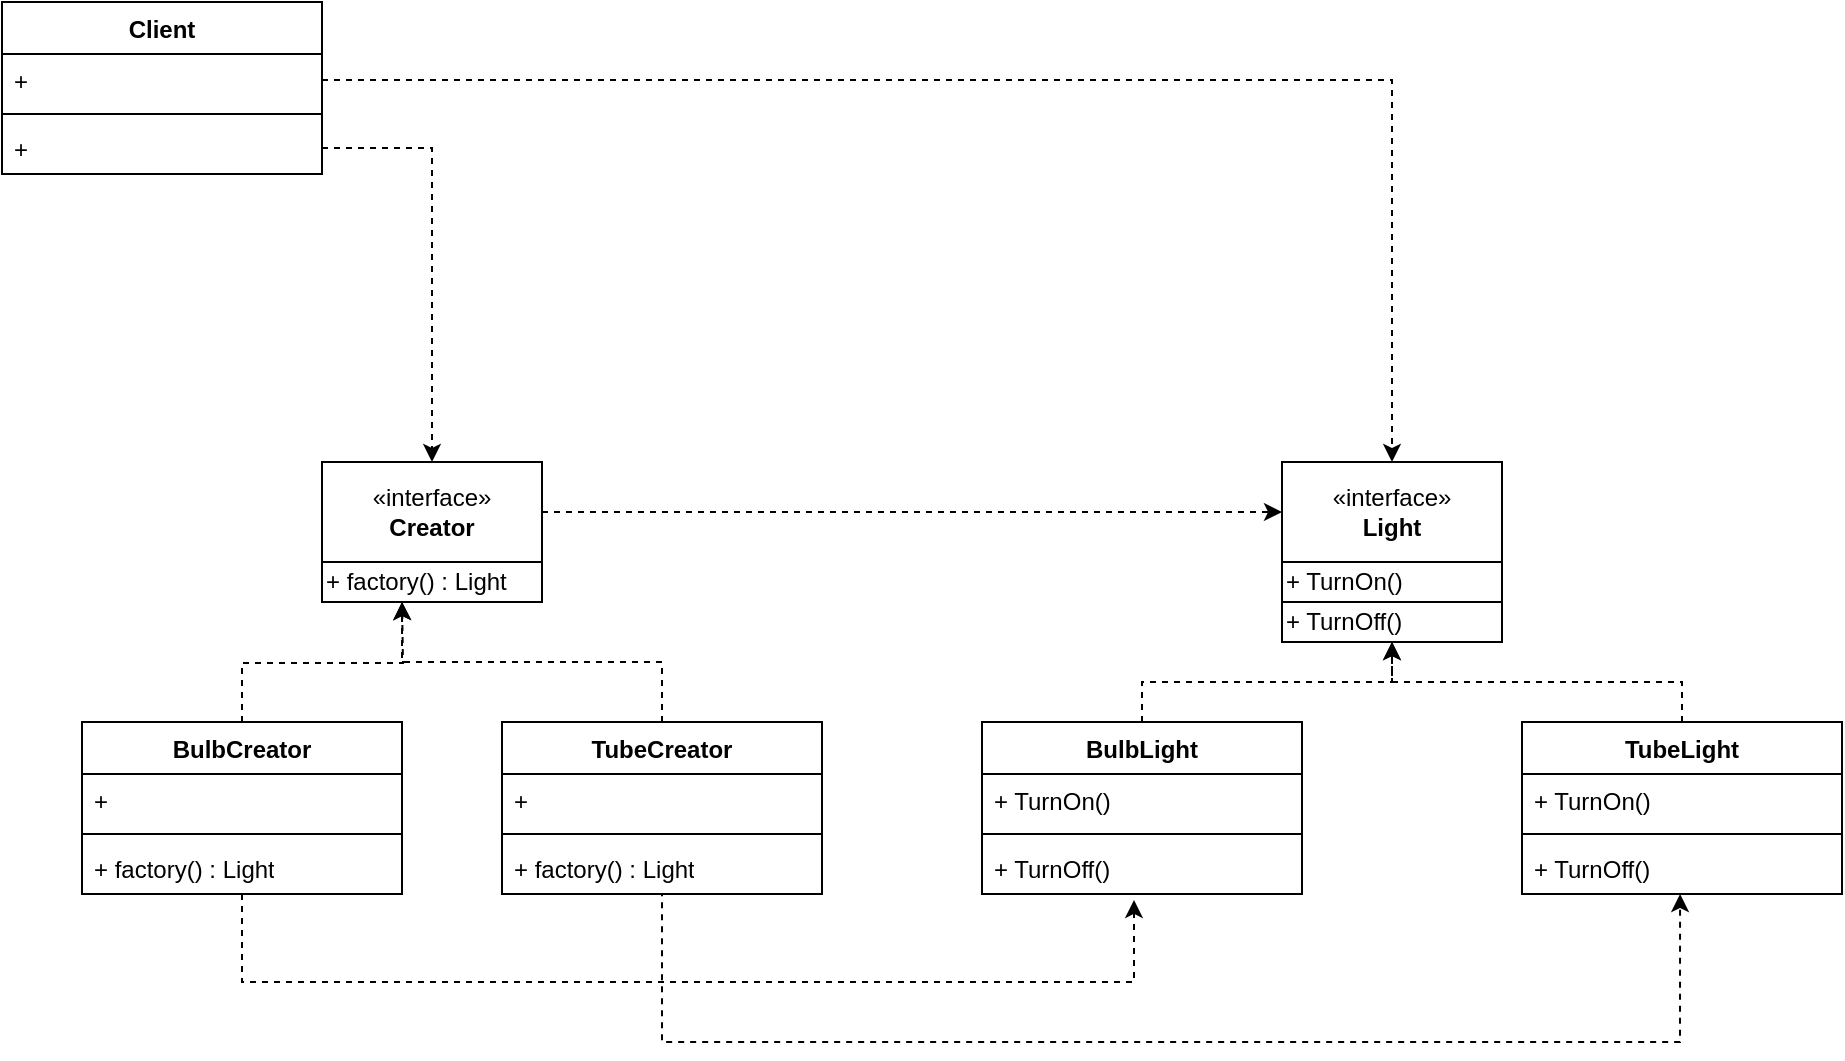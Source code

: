 <mxfile version="24.4.4" type="github">
  <diagram id="C5RBs43oDa-KdzZeNtuy" name="Page-1">
    <mxGraphModel dx="1434" dy="772" grid="1" gridSize="10" guides="1" tooltips="1" connect="1" arrows="1" fold="1" page="1" pageScale="1" pageWidth="827" pageHeight="1169" background="#ffffff" math="0" shadow="0">
      <root>
        <mxCell id="WIyWlLk6GJQsqaUBKTNV-0" />
        <mxCell id="WIyWlLk6GJQsqaUBKTNV-1" parent="WIyWlLk6GJQsqaUBKTNV-0" />
        <mxCell id="ysmbLkRu9PJ4dSDrQ1_o-0" value="Client" style="swimlane;fontStyle=1;align=center;verticalAlign=top;childLayout=stackLayout;horizontal=1;startSize=26;horizontalStack=0;resizeParent=1;resizeParentMax=0;resizeLast=0;collapsible=1;marginBottom=0;whiteSpace=wrap;html=1;" parent="WIyWlLk6GJQsqaUBKTNV-1" vertex="1">
          <mxGeometry x="160" y="80" width="160" height="86" as="geometry" />
        </mxCell>
        <mxCell id="ysmbLkRu9PJ4dSDrQ1_o-1" value="+&amp;nbsp;" style="text;strokeColor=none;fillColor=none;align=left;verticalAlign=top;spacingLeft=4;spacingRight=4;overflow=hidden;rotatable=0;points=[[0,0.5],[1,0.5]];portConstraint=eastwest;whiteSpace=wrap;html=1;" parent="ysmbLkRu9PJ4dSDrQ1_o-0" vertex="1">
          <mxGeometry y="26" width="160" height="26" as="geometry" />
        </mxCell>
        <mxCell id="ysmbLkRu9PJ4dSDrQ1_o-2" value="" style="line;strokeWidth=1;fillColor=none;align=left;verticalAlign=middle;spacingTop=-1;spacingLeft=3;spacingRight=3;rotatable=0;labelPosition=right;points=[];portConstraint=eastwest;strokeColor=inherit;" parent="ysmbLkRu9PJ4dSDrQ1_o-0" vertex="1">
          <mxGeometry y="52" width="160" height="8" as="geometry" />
        </mxCell>
        <mxCell id="ysmbLkRu9PJ4dSDrQ1_o-3" value="+&amp;nbsp;" style="text;strokeColor=none;fillColor=none;align=left;verticalAlign=top;spacingLeft=4;spacingRight=4;overflow=hidden;rotatable=0;points=[[0,0.5],[1,0.5]];portConstraint=eastwest;whiteSpace=wrap;html=1;" parent="ysmbLkRu9PJ4dSDrQ1_o-0" vertex="1">
          <mxGeometry y="60" width="160" height="26" as="geometry" />
        </mxCell>
        <mxCell id="ysmbLkRu9PJ4dSDrQ1_o-9" value="" style="group" parent="WIyWlLk6GJQsqaUBKTNV-1" vertex="1" connectable="0">
          <mxGeometry x="320" y="310" width="110" height="70" as="geometry" />
        </mxCell>
        <object label="«interface»&lt;br&gt;&lt;b&gt;Creator&lt;/b&gt;" a="" id="ysmbLkRu9PJ4dSDrQ1_o-5">
          <mxCell style="html=1;whiteSpace=wrap;" parent="ysmbLkRu9PJ4dSDrQ1_o-9" vertex="1">
            <mxGeometry width="110" height="50" as="geometry" />
          </mxCell>
        </object>
        <mxCell id="ysmbLkRu9PJ4dSDrQ1_o-8" value="+ factory() : Light" style="html=1;whiteSpace=wrap;align=left;" parent="ysmbLkRu9PJ4dSDrQ1_o-9" vertex="1">
          <mxGeometry y="50" width="110" height="20" as="geometry" />
        </mxCell>
        <mxCell id="ysmbLkRu9PJ4dSDrQ1_o-19" style="edgeStyle=orthogonalEdgeStyle;rounded=0;orthogonalLoop=1;jettySize=auto;html=1;exitX=1;exitY=0.5;exitDx=0;exitDy=0;entryX=0.5;entryY=0;entryDx=0;entryDy=0;dashed=1;" parent="WIyWlLk6GJQsqaUBKTNV-1" source="ysmbLkRu9PJ4dSDrQ1_o-1" target="ysmbLkRu9PJ4dSDrQ1_o-13" edge="1">
          <mxGeometry relative="1" as="geometry" />
        </mxCell>
        <mxCell id="ysmbLkRu9PJ4dSDrQ1_o-20" style="edgeStyle=orthogonalEdgeStyle;rounded=0;orthogonalLoop=1;jettySize=auto;html=1;entryX=0.5;entryY=0;entryDx=0;entryDy=0;dashed=1;" parent="WIyWlLk6GJQsqaUBKTNV-1" source="ysmbLkRu9PJ4dSDrQ1_o-3" target="ysmbLkRu9PJ4dSDrQ1_o-5" edge="1">
          <mxGeometry relative="1" as="geometry" />
        </mxCell>
        <mxCell id="ysmbLkRu9PJ4dSDrQ1_o-39" style="edgeStyle=orthogonalEdgeStyle;rounded=0;orthogonalLoop=1;jettySize=auto;html=1;dashed=1;" parent="WIyWlLk6GJQsqaUBKTNV-1" source="ysmbLkRu9PJ4dSDrQ1_o-21" edge="1">
          <mxGeometry relative="1" as="geometry">
            <mxPoint x="360" y="380" as="targetPoint" />
          </mxGeometry>
        </mxCell>
        <mxCell id="ysmbLkRu9PJ4dSDrQ1_o-21" value="BulbCreator" style="swimlane;fontStyle=1;align=center;verticalAlign=top;childLayout=stackLayout;horizontal=1;startSize=26;horizontalStack=0;resizeParent=1;resizeParentMax=0;resizeLast=0;collapsible=1;marginBottom=0;whiteSpace=wrap;html=1;" parent="WIyWlLk6GJQsqaUBKTNV-1" vertex="1">
          <mxGeometry x="200" y="440" width="160" height="86" as="geometry" />
        </mxCell>
        <mxCell id="ysmbLkRu9PJ4dSDrQ1_o-22" value="+" style="text;strokeColor=none;fillColor=none;align=left;verticalAlign=top;spacingLeft=4;spacingRight=4;overflow=hidden;rotatable=0;points=[[0,0.5],[1,0.5]];portConstraint=eastwest;whiteSpace=wrap;html=1;" parent="ysmbLkRu9PJ4dSDrQ1_o-21" vertex="1">
          <mxGeometry y="26" width="160" height="26" as="geometry" />
        </mxCell>
        <mxCell id="ysmbLkRu9PJ4dSDrQ1_o-23" value="" style="line;strokeWidth=1;fillColor=none;align=left;verticalAlign=middle;spacingTop=-1;spacingLeft=3;spacingRight=3;rotatable=0;labelPosition=right;points=[];portConstraint=eastwest;strokeColor=inherit;" parent="ysmbLkRu9PJ4dSDrQ1_o-21" vertex="1">
          <mxGeometry y="52" width="160" height="8" as="geometry" />
        </mxCell>
        <mxCell id="ysmbLkRu9PJ4dSDrQ1_o-24" value="+ factory() : Light" style="text;strokeColor=none;fillColor=none;align=left;verticalAlign=top;spacingLeft=4;spacingRight=4;overflow=hidden;rotatable=0;points=[[0,0.5],[1,0.5]];portConstraint=eastwest;whiteSpace=wrap;html=1;" parent="ysmbLkRu9PJ4dSDrQ1_o-21" vertex="1">
          <mxGeometry y="60" width="160" height="26" as="geometry" />
        </mxCell>
        <mxCell id="ysmbLkRu9PJ4dSDrQ1_o-25" value="" style="group" parent="WIyWlLk6GJQsqaUBKTNV-1" vertex="1" connectable="0">
          <mxGeometry x="800" y="310" width="110" height="90" as="geometry" />
        </mxCell>
        <mxCell id="ysmbLkRu9PJ4dSDrQ1_o-12" value="" style="group" parent="ysmbLkRu9PJ4dSDrQ1_o-25" vertex="1" connectable="0">
          <mxGeometry width="110" height="70" as="geometry" />
        </mxCell>
        <object label="«interface»&lt;br&gt;&lt;b&gt;Light&lt;/b&gt;" a="" id="ysmbLkRu9PJ4dSDrQ1_o-13">
          <mxCell style="html=1;whiteSpace=wrap;" parent="ysmbLkRu9PJ4dSDrQ1_o-12" vertex="1">
            <mxGeometry width="110" height="50" as="geometry" />
          </mxCell>
        </object>
        <mxCell id="ysmbLkRu9PJ4dSDrQ1_o-14" value="+ TurnOn()&amp;nbsp;" style="html=1;whiteSpace=wrap;align=left;" parent="ysmbLkRu9PJ4dSDrQ1_o-12" vertex="1">
          <mxGeometry y="50" width="110" height="20" as="geometry" />
        </mxCell>
        <mxCell id="ysmbLkRu9PJ4dSDrQ1_o-15" value="+ TurnOff()&amp;nbsp;" style="html=1;whiteSpace=wrap;align=left;" parent="ysmbLkRu9PJ4dSDrQ1_o-25" vertex="1">
          <mxGeometry y="70" width="110" height="20" as="geometry" />
        </mxCell>
        <mxCell id="ysmbLkRu9PJ4dSDrQ1_o-26" value="TubeCreator" style="swimlane;fontStyle=1;align=center;verticalAlign=top;childLayout=stackLayout;horizontal=1;startSize=26;horizontalStack=0;resizeParent=1;resizeParentMax=0;resizeLast=0;collapsible=1;marginBottom=0;whiteSpace=wrap;html=1;" parent="WIyWlLk6GJQsqaUBKTNV-1" vertex="1">
          <mxGeometry x="410" y="440" width="160" height="86" as="geometry" />
        </mxCell>
        <mxCell id="ysmbLkRu9PJ4dSDrQ1_o-27" value="+&amp;nbsp;" style="text;strokeColor=none;fillColor=none;align=left;verticalAlign=top;spacingLeft=4;spacingRight=4;overflow=hidden;rotatable=0;points=[[0,0.5],[1,0.5]];portConstraint=eastwest;whiteSpace=wrap;html=1;" parent="ysmbLkRu9PJ4dSDrQ1_o-26" vertex="1">
          <mxGeometry y="26" width="160" height="26" as="geometry" />
        </mxCell>
        <mxCell id="ysmbLkRu9PJ4dSDrQ1_o-28" value="" style="line;strokeWidth=1;fillColor=none;align=left;verticalAlign=middle;spacingTop=-1;spacingLeft=3;spacingRight=3;rotatable=0;labelPosition=right;points=[];portConstraint=eastwest;strokeColor=inherit;" parent="ysmbLkRu9PJ4dSDrQ1_o-26" vertex="1">
          <mxGeometry y="52" width="160" height="8" as="geometry" />
        </mxCell>
        <mxCell id="ysmbLkRu9PJ4dSDrQ1_o-29" value="+ factory() : Light" style="text;strokeColor=none;fillColor=none;align=left;verticalAlign=top;spacingLeft=4;spacingRight=4;overflow=hidden;rotatable=0;points=[[0,0.5],[1,0.5]];portConstraint=eastwest;whiteSpace=wrap;html=1;" parent="ysmbLkRu9PJ4dSDrQ1_o-26" vertex="1">
          <mxGeometry y="60" width="160" height="26" as="geometry" />
        </mxCell>
        <mxCell id="vR0FiZ1rlZRbBRZtbHRn-3" style="edgeStyle=orthogonalEdgeStyle;rounded=0;orthogonalLoop=1;jettySize=auto;html=1;exitX=0.5;exitY=0;exitDx=0;exitDy=0;entryX=0.5;entryY=1;entryDx=0;entryDy=0;dashed=1;" edge="1" parent="WIyWlLk6GJQsqaUBKTNV-1" source="ysmbLkRu9PJ4dSDrQ1_o-30" target="ysmbLkRu9PJ4dSDrQ1_o-15">
          <mxGeometry relative="1" as="geometry" />
        </mxCell>
        <mxCell id="ysmbLkRu9PJ4dSDrQ1_o-30" value="BulbLight" style="swimlane;fontStyle=1;align=center;verticalAlign=top;childLayout=stackLayout;horizontal=1;startSize=26;horizontalStack=0;resizeParent=1;resizeParentMax=0;resizeLast=0;collapsible=1;marginBottom=0;whiteSpace=wrap;html=1;" parent="WIyWlLk6GJQsqaUBKTNV-1" vertex="1">
          <mxGeometry x="650" y="440" width="160" height="86" as="geometry" />
        </mxCell>
        <mxCell id="ysmbLkRu9PJ4dSDrQ1_o-31" value="+ TurnOn()&amp;nbsp;" style="text;strokeColor=none;fillColor=none;align=left;verticalAlign=top;spacingLeft=4;spacingRight=4;overflow=hidden;rotatable=0;points=[[0,0.5],[1,0.5]];portConstraint=eastwest;whiteSpace=wrap;html=1;" parent="ysmbLkRu9PJ4dSDrQ1_o-30" vertex="1">
          <mxGeometry y="26" width="160" height="26" as="geometry" />
        </mxCell>
        <mxCell id="ysmbLkRu9PJ4dSDrQ1_o-32" value="" style="line;strokeWidth=1;fillColor=none;align=left;verticalAlign=middle;spacingTop=-1;spacingLeft=3;spacingRight=3;rotatable=0;labelPosition=right;points=[];portConstraint=eastwest;strokeColor=inherit;" parent="ysmbLkRu9PJ4dSDrQ1_o-30" vertex="1">
          <mxGeometry y="52" width="160" height="8" as="geometry" />
        </mxCell>
        <mxCell id="ysmbLkRu9PJ4dSDrQ1_o-33" value="+ TurnOff()&amp;nbsp;" style="text;strokeColor=none;fillColor=none;align=left;verticalAlign=top;spacingLeft=4;spacingRight=4;overflow=hidden;rotatable=0;points=[[0,0.5],[1,0.5]];portConstraint=eastwest;whiteSpace=wrap;html=1;" parent="ysmbLkRu9PJ4dSDrQ1_o-30" vertex="1">
          <mxGeometry y="60" width="160" height="26" as="geometry" />
        </mxCell>
        <mxCell id="vR0FiZ1rlZRbBRZtbHRn-4" style="edgeStyle=orthogonalEdgeStyle;rounded=0;orthogonalLoop=1;jettySize=auto;html=1;exitX=0.5;exitY=0;exitDx=0;exitDy=0;entryX=0.5;entryY=1;entryDx=0;entryDy=0;dashed=1;" edge="1" parent="WIyWlLk6GJQsqaUBKTNV-1" source="ysmbLkRu9PJ4dSDrQ1_o-34" target="ysmbLkRu9PJ4dSDrQ1_o-15">
          <mxGeometry relative="1" as="geometry" />
        </mxCell>
        <mxCell id="ysmbLkRu9PJ4dSDrQ1_o-34" value="TubeLight" style="swimlane;fontStyle=1;align=center;verticalAlign=top;childLayout=stackLayout;horizontal=1;startSize=26;horizontalStack=0;resizeParent=1;resizeParentMax=0;resizeLast=0;collapsible=1;marginBottom=0;whiteSpace=wrap;html=1;" parent="WIyWlLk6GJQsqaUBKTNV-1" vertex="1">
          <mxGeometry x="920" y="440" width="160" height="86" as="geometry" />
        </mxCell>
        <mxCell id="ysmbLkRu9PJ4dSDrQ1_o-35" value="+ TurnOn()&amp;nbsp;" style="text;strokeColor=none;fillColor=none;align=left;verticalAlign=top;spacingLeft=4;spacingRight=4;overflow=hidden;rotatable=0;points=[[0,0.5],[1,0.5]];portConstraint=eastwest;whiteSpace=wrap;html=1;" parent="ysmbLkRu9PJ4dSDrQ1_o-34" vertex="1">
          <mxGeometry y="26" width="160" height="26" as="geometry" />
        </mxCell>
        <mxCell id="ysmbLkRu9PJ4dSDrQ1_o-36" value="" style="line;strokeWidth=1;fillColor=none;align=left;verticalAlign=middle;spacingTop=-1;spacingLeft=3;spacingRight=3;rotatable=0;labelPosition=right;points=[];portConstraint=eastwest;strokeColor=inherit;" parent="ysmbLkRu9PJ4dSDrQ1_o-34" vertex="1">
          <mxGeometry y="52" width="160" height="8" as="geometry" />
        </mxCell>
        <mxCell id="ysmbLkRu9PJ4dSDrQ1_o-37" value="+ TurnOff()&amp;nbsp;" style="text;strokeColor=none;fillColor=none;align=left;verticalAlign=top;spacingLeft=4;spacingRight=4;overflow=hidden;rotatable=0;points=[[0,0.5],[1,0.5]];portConstraint=eastwest;whiteSpace=wrap;html=1;" parent="ysmbLkRu9PJ4dSDrQ1_o-34" vertex="1">
          <mxGeometry y="60" width="160" height="26" as="geometry" />
        </mxCell>
        <mxCell id="ysmbLkRu9PJ4dSDrQ1_o-38" style="edgeStyle=orthogonalEdgeStyle;rounded=0;orthogonalLoop=1;jettySize=auto;html=1;entryX=0;entryY=0.5;entryDx=0;entryDy=0;dashed=1;" parent="WIyWlLk6GJQsqaUBKTNV-1" source="ysmbLkRu9PJ4dSDrQ1_o-5" target="ysmbLkRu9PJ4dSDrQ1_o-13" edge="1">
          <mxGeometry relative="1" as="geometry" />
        </mxCell>
        <mxCell id="ysmbLkRu9PJ4dSDrQ1_o-41" style="edgeStyle=orthogonalEdgeStyle;rounded=0;orthogonalLoop=1;jettySize=auto;html=1;exitX=0.5;exitY=0;exitDx=0;exitDy=0;entryX=0.364;entryY=1;entryDx=0;entryDy=0;entryPerimeter=0;dashed=1;" parent="WIyWlLk6GJQsqaUBKTNV-1" source="ysmbLkRu9PJ4dSDrQ1_o-26" target="ysmbLkRu9PJ4dSDrQ1_o-8" edge="1">
          <mxGeometry relative="1" as="geometry" />
        </mxCell>
        <mxCell id="vR0FiZ1rlZRbBRZtbHRn-1" style="edgeStyle=orthogonalEdgeStyle;rounded=0;orthogonalLoop=1;jettySize=auto;html=1;entryX=0.475;entryY=1.115;entryDx=0;entryDy=0;entryPerimeter=0;dashed=1;" edge="1" parent="WIyWlLk6GJQsqaUBKTNV-1" source="ysmbLkRu9PJ4dSDrQ1_o-21" target="ysmbLkRu9PJ4dSDrQ1_o-33">
          <mxGeometry relative="1" as="geometry">
            <Array as="points">
              <mxPoint x="280" y="570" />
              <mxPoint x="726" y="570" />
            </Array>
          </mxGeometry>
        </mxCell>
        <mxCell id="vR0FiZ1rlZRbBRZtbHRn-2" style="edgeStyle=orthogonalEdgeStyle;rounded=0;orthogonalLoop=1;jettySize=auto;html=1;entryX=0.494;entryY=1;entryDx=0;entryDy=0;entryPerimeter=0;exitX=0.488;exitY=1;exitDx=0;exitDy=0;exitPerimeter=0;dashed=1;" edge="1" parent="WIyWlLk6GJQsqaUBKTNV-1" source="ysmbLkRu9PJ4dSDrQ1_o-29" target="ysmbLkRu9PJ4dSDrQ1_o-37">
          <mxGeometry relative="1" as="geometry">
            <mxPoint x="560" y="540" as="sourcePoint" />
            <Array as="points">
              <mxPoint x="490" y="526" />
              <mxPoint x="490" y="600" />
              <mxPoint x="999" y="600" />
            </Array>
          </mxGeometry>
        </mxCell>
      </root>
    </mxGraphModel>
  </diagram>
</mxfile>
